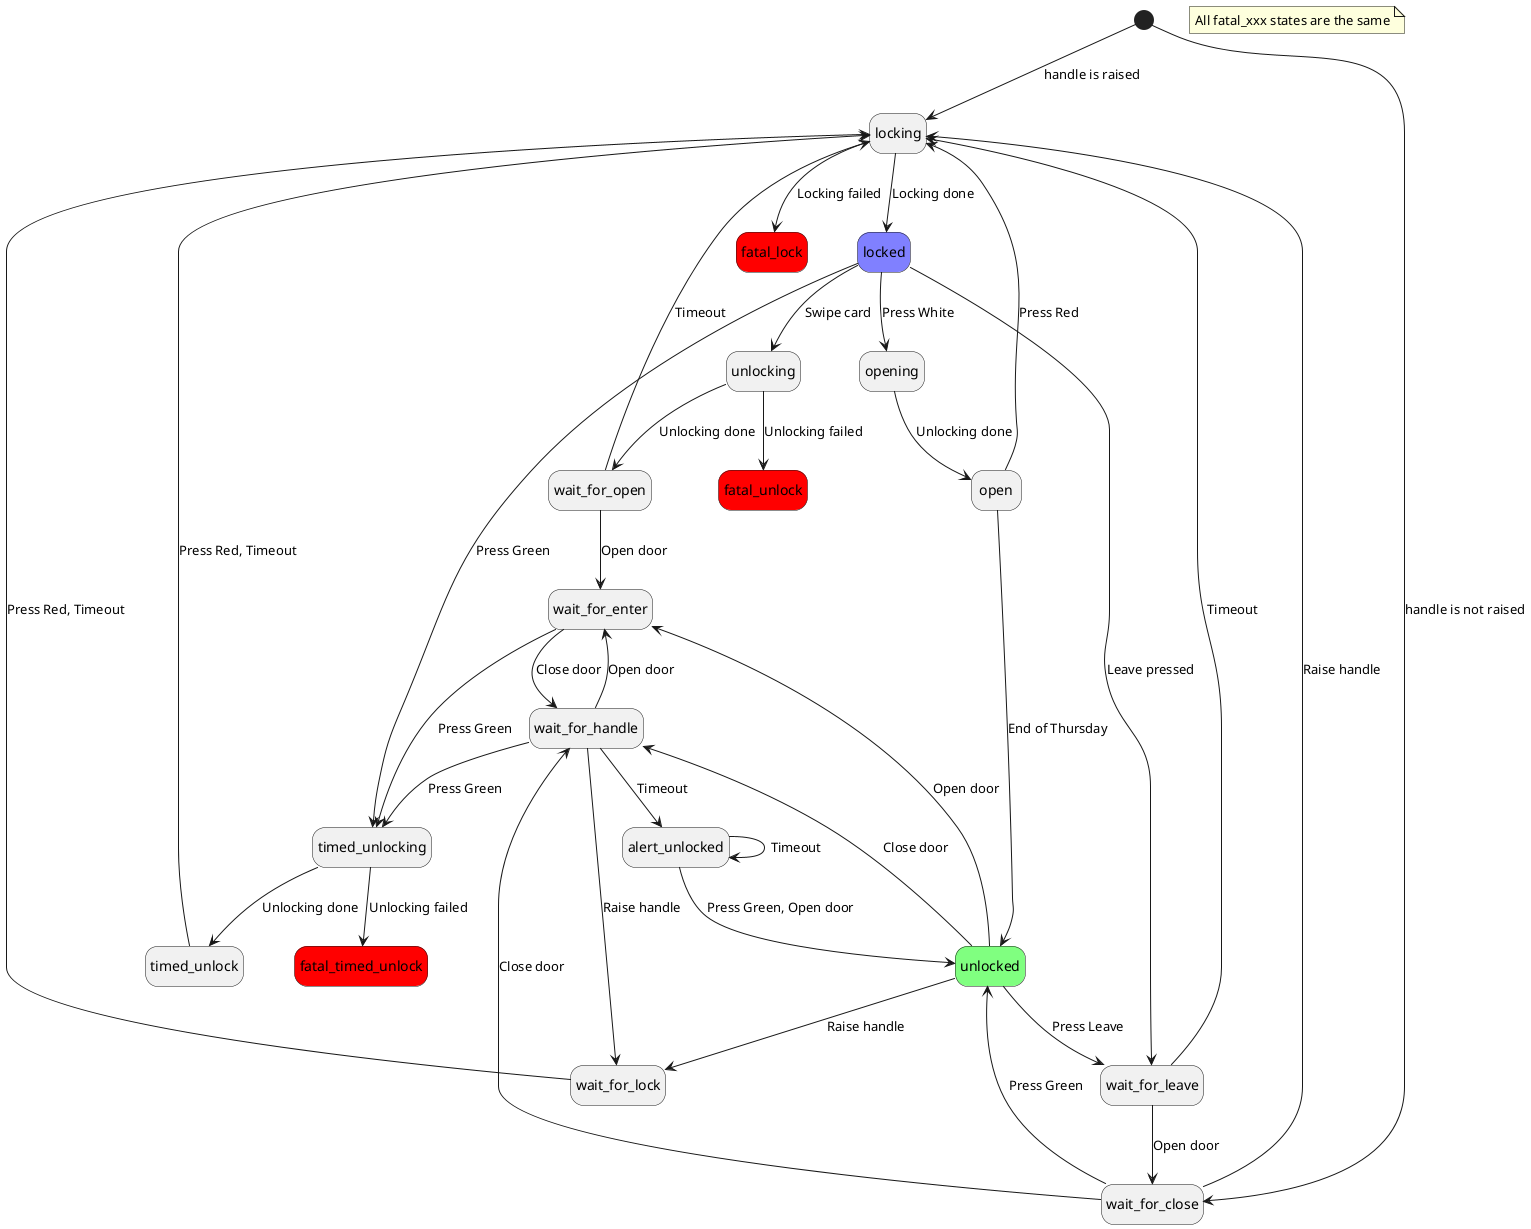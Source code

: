 @startuml
hide empty description

state fatal_lock #ff0000
state fatal_unlock #ff0000
state fatal_timed_unlock #ff0000

note "All fatal_xxx states are the same" as fatal_note

state locked #8080ff
state unlocked #80ff80

[*] --> locking: handle is raised
[*] --> wait_for_close: handle is not raised
locked --> unlocking: Swipe card
locked --> opening: Press White
opening --> open: Unlocking done
open --> locking: Press Red
open --> unlocked: End of Thursday
unlocking --> wait_for_open: Unlocking done
wait_for_open --> locking: Timeout
wait_for_open --> wait_for_enter: Open door
unlocking --> fatal_unlock: Unlocking failed
unlocked --> wait_for_enter: Open door
wait_for_enter --> wait_for_handle: Close door
wait_for_enter --> timed_unlocking: Press Green
alert_unlocked --> alert_unlocked: Timeout
alert_unlocked --> unlocked: Press Green, Open door
locked --> timed_unlocking: Press Green
timed_unlocking --> timed_unlock: Unlocking done
timed_unlocking --> fatal_timed_unlock: Unlocking failed
timed_unlock --> locking: Press Red, Timeout
locking --> locked: Locking done
locking --> fatal_lock: Locking failed
unlocked --> wait_for_lock: Raise handle
locked --> wait_for_leave: Leave pressed
wait_for_lock --> locking: Press Red, Timeout
unlocked --> wait_for_handle: Close door
unlocked --> wait_for_leave: Press Leave
wait_for_handle --> wait_for_enter: Open door
wait_for_handle --> alert_unlocked: Timeout
wait_for_handle --> wait_for_lock: Raise handle
wait_for_handle --> timed_unlocking: Press Green
wait_for_leave --> wait_for_close: Open door
wait_for_leave --> locking: Timeout
wait_for_close --> locking: Raise handle
wait_for_close --> unlocked: Press Green
wait_for_close --> wait_for_handle: Close door
@enduml

